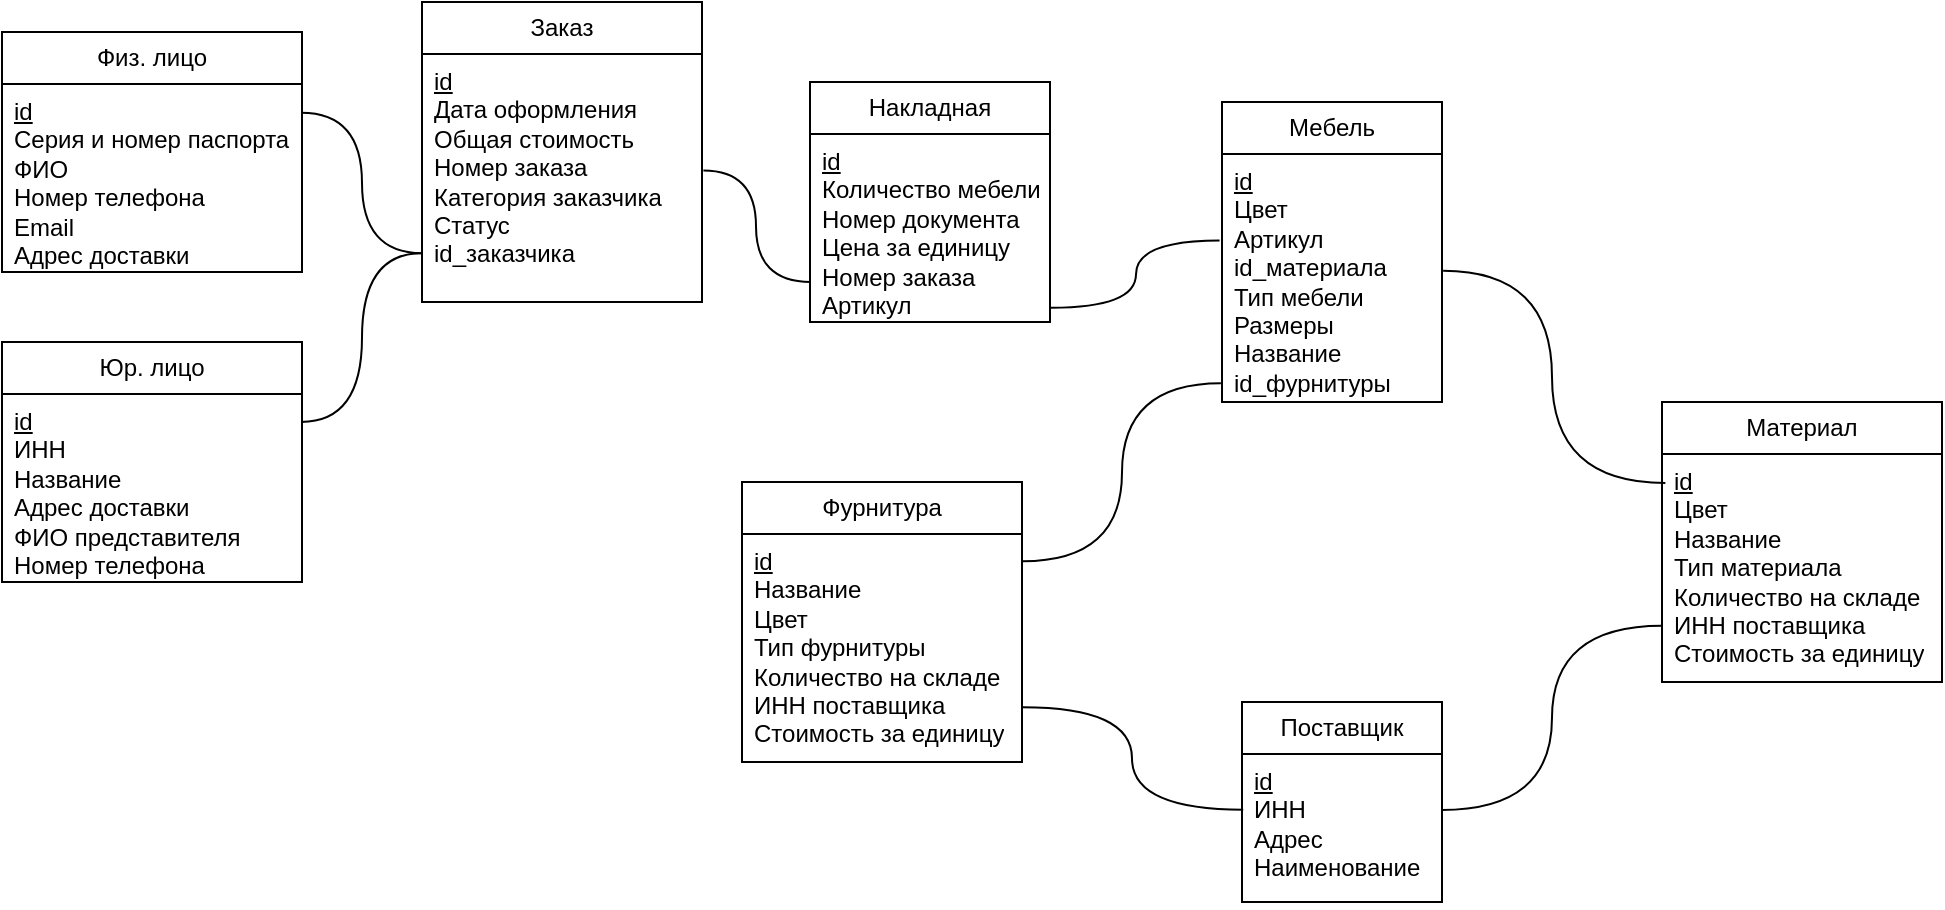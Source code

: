<mxfile version="22.1.2" type="device">
  <diagram name="Страница — 1" id="ITbXCDgDHhAvaYii6eS0">
    <mxGraphModel dx="473" dy="273" grid="1" gridSize="10" guides="1" tooltips="1" connect="1" arrows="1" fold="1" page="1" pageScale="1" pageWidth="827" pageHeight="1169" math="0" shadow="0">
      <root>
        <mxCell id="0" />
        <mxCell id="1" parent="0" />
        <mxCell id="dWGfFzWTr7BOs6LqSRkI-1" value="Физ. лицо" style="swimlane;fontStyle=0;childLayout=stackLayout;horizontal=1;startSize=26;fillColor=none;horizontalStack=0;resizeParent=1;resizeParentMax=0;resizeLast=0;collapsible=1;marginBottom=0;whiteSpace=wrap;html=1;" parent="1" vertex="1">
          <mxGeometry x="10" y="355" width="150" height="120" as="geometry" />
        </mxCell>
        <mxCell id="dWGfFzWTr7BOs6LqSRkI-2" value="&lt;u&gt;id&lt;br&gt;&lt;/u&gt;Серия и номер паспорта&lt;br&gt;ФИО&lt;br&gt;Номер телефона&lt;br&gt;Email&lt;br&gt;Адрес доставки" style="text;strokeColor=none;fillColor=none;align=left;verticalAlign=top;spacingLeft=4;spacingRight=4;overflow=hidden;rotatable=0;points=[[0,0.5],[1,0.5]];portConstraint=eastwest;whiteSpace=wrap;html=1;" parent="dWGfFzWTr7BOs6LqSRkI-1" vertex="1">
          <mxGeometry y="26" width="150" height="94" as="geometry" />
        </mxCell>
        <mxCell id="dWGfFzWTr7BOs6LqSRkI-5" value="Юр. лицо" style="swimlane;fontStyle=0;childLayout=stackLayout;horizontal=1;startSize=26;fillColor=none;horizontalStack=0;resizeParent=1;resizeParentMax=0;resizeLast=0;collapsible=1;marginBottom=0;whiteSpace=wrap;html=1;" parent="1" vertex="1">
          <mxGeometry x="10" y="510" width="150" height="120" as="geometry" />
        </mxCell>
        <mxCell id="dWGfFzWTr7BOs6LqSRkI-6" value="&lt;u&gt;id&lt;/u&gt;&lt;br&gt;ИНН&lt;br&gt;Название&lt;br&gt;Адрес доставки&lt;br&gt;ФИО представителя&lt;br&gt;Номер телефона" style="text;strokeColor=none;fillColor=none;align=left;verticalAlign=top;spacingLeft=4;spacingRight=4;overflow=hidden;rotatable=0;points=[[0,0.5],[1,0.5]];portConstraint=eastwest;whiteSpace=wrap;html=1;" parent="dWGfFzWTr7BOs6LqSRkI-5" vertex="1">
          <mxGeometry y="26" width="150" height="94" as="geometry" />
        </mxCell>
        <mxCell id="dWGfFzWTr7BOs6LqSRkI-9" value="Поставщик" style="swimlane;fontStyle=0;childLayout=stackLayout;horizontal=1;startSize=26;fillColor=none;horizontalStack=0;resizeParent=1;resizeParentMax=0;resizeLast=0;collapsible=1;marginBottom=0;whiteSpace=wrap;html=1;" parent="1" vertex="1">
          <mxGeometry x="630" y="690" width="100" height="100" as="geometry" />
        </mxCell>
        <mxCell id="dWGfFzWTr7BOs6LqSRkI-10" value="&lt;u&gt;id&lt;/u&gt;&lt;br&gt;ИНН&lt;br&gt;Адрес&lt;br&gt;Наименование" style="text;strokeColor=none;fillColor=none;align=left;verticalAlign=top;spacingLeft=4;spacingRight=4;overflow=hidden;rotatable=0;points=[[0,0.5],[1,0.5]];portConstraint=eastwest;whiteSpace=wrap;html=1;" parent="dWGfFzWTr7BOs6LqSRkI-9" vertex="1">
          <mxGeometry y="26" width="100" height="74" as="geometry" />
        </mxCell>
        <mxCell id="dWGfFzWTr7BOs6LqSRkI-13" value="Материал" style="swimlane;fontStyle=0;childLayout=stackLayout;horizontal=1;startSize=26;fillColor=none;horizontalStack=0;resizeParent=1;resizeParentMax=0;resizeLast=0;collapsible=1;marginBottom=0;whiteSpace=wrap;html=1;" parent="1" vertex="1">
          <mxGeometry x="840" y="540" width="140" height="140" as="geometry" />
        </mxCell>
        <mxCell id="dWGfFzWTr7BOs6LqSRkI-14" value="&lt;u&gt;id&lt;/u&gt;&lt;br&gt;Цвет&lt;br&gt;Название&lt;br&gt;Тип материала&lt;br&gt;Количество на складе&lt;br&gt;ИНН поставщика&lt;br&gt;Стоимость за единицу" style="text;strokeColor=none;fillColor=none;align=left;verticalAlign=top;spacingLeft=4;spacingRight=4;overflow=hidden;rotatable=0;points=[[0,0.5],[1,0.5]];portConstraint=eastwest;whiteSpace=wrap;html=1;" parent="dWGfFzWTr7BOs6LqSRkI-13" vertex="1">
          <mxGeometry y="26" width="140" height="114" as="geometry" />
        </mxCell>
        <mxCell id="dWGfFzWTr7BOs6LqSRkI-17" value="Накладная" style="swimlane;fontStyle=0;childLayout=stackLayout;horizontal=1;startSize=26;fillColor=none;horizontalStack=0;resizeParent=1;resizeParentMax=0;resizeLast=0;collapsible=1;marginBottom=0;whiteSpace=wrap;html=1;" parent="1" vertex="1">
          <mxGeometry x="414" y="380" width="120" height="120" as="geometry" />
        </mxCell>
        <mxCell id="dWGfFzWTr7BOs6LqSRkI-18" value="&lt;u&gt;id&lt;/u&gt;&lt;br&gt;Количество мебели&lt;br&gt;Номер документа&lt;br&gt;Цена за единицу&lt;br&gt;Номер заказа&lt;br&gt;Артикул" style="text;strokeColor=none;fillColor=none;align=left;verticalAlign=top;spacingLeft=4;spacingRight=4;overflow=hidden;rotatable=0;points=[[0,0.5],[1,0.5]];portConstraint=eastwest;whiteSpace=wrap;html=1;" parent="dWGfFzWTr7BOs6LqSRkI-17" vertex="1">
          <mxGeometry y="26" width="120" height="94" as="geometry" />
        </mxCell>
        <mxCell id="dWGfFzWTr7BOs6LqSRkI-21" value="Заказ" style="swimlane;fontStyle=0;childLayout=stackLayout;horizontal=1;startSize=26;fillColor=none;horizontalStack=0;resizeParent=1;resizeParentMax=0;resizeLast=0;collapsible=1;marginBottom=0;whiteSpace=wrap;html=1;" parent="1" vertex="1">
          <mxGeometry x="220" y="340" width="140" height="150" as="geometry" />
        </mxCell>
        <mxCell id="dWGfFzWTr7BOs6LqSRkI-22" value="&lt;u&gt;id&lt;/u&gt;&lt;br&gt;Дата оформления&lt;br&gt;Общая стоимость&lt;br&gt;Номер заказа&lt;br&gt;Категория заказчика&lt;br&gt;Статус&lt;br&gt;id_заказчика" style="text;strokeColor=none;fillColor=none;align=left;verticalAlign=top;spacingLeft=4;spacingRight=4;overflow=hidden;rotatable=0;points=[[0,0.5],[1,0.5]];portConstraint=eastwest;whiteSpace=wrap;html=1;" parent="dWGfFzWTr7BOs6LqSRkI-21" vertex="1">
          <mxGeometry y="26" width="140" height="124" as="geometry" />
        </mxCell>
        <mxCell id="dWGfFzWTr7BOs6LqSRkI-25" value="Фурнитура" style="swimlane;fontStyle=0;childLayout=stackLayout;horizontal=1;startSize=26;fillColor=none;horizontalStack=0;resizeParent=1;resizeParentMax=0;resizeLast=0;collapsible=1;marginBottom=0;whiteSpace=wrap;html=1;" parent="1" vertex="1">
          <mxGeometry x="380" y="580" width="140" height="140" as="geometry" />
        </mxCell>
        <mxCell id="dWGfFzWTr7BOs6LqSRkI-26" value="&lt;u&gt;id&lt;/u&gt;&lt;br&gt;Название&lt;br&gt;Цвет&lt;br&gt;Тип фурнитуры&lt;br&gt;Количество на складе&lt;br&gt;ИНН поставщика&lt;br&gt;Стоимость за единицу" style="text;strokeColor=none;fillColor=none;align=left;verticalAlign=top;spacingLeft=4;spacingRight=4;overflow=hidden;rotatable=0;points=[[0,0.5],[1,0.5]];portConstraint=eastwest;whiteSpace=wrap;html=1;" parent="dWGfFzWTr7BOs6LqSRkI-25" vertex="1">
          <mxGeometry y="26" width="140" height="114" as="geometry" />
        </mxCell>
        <mxCell id="dWGfFzWTr7BOs6LqSRkI-29" style="edgeStyle=orthogonalEdgeStyle;rounded=0;orthogonalLoop=1;jettySize=auto;html=1;entryX=0;entryY=0.803;entryDx=0;entryDy=0;entryPerimeter=0;endArrow=none;endFill=0;exitX=0.997;exitY=0.153;exitDx=0;exitDy=0;exitPerimeter=0;curved=1;" parent="1" source="dWGfFzWTr7BOs6LqSRkI-2" target="dWGfFzWTr7BOs6LqSRkI-22" edge="1">
          <mxGeometry relative="1" as="geometry" />
        </mxCell>
        <mxCell id="dWGfFzWTr7BOs6LqSRkI-30" style="edgeStyle=orthogonalEdgeStyle;rounded=0;orthogonalLoop=1;jettySize=auto;html=1;endArrow=none;endFill=0;exitX=0.997;exitY=0.149;exitDx=0;exitDy=0;exitPerimeter=0;entryX=-0.002;entryY=0.803;entryDx=0;entryDy=0;entryPerimeter=0;curved=1;" parent="1" source="dWGfFzWTr7BOs6LqSRkI-6" target="dWGfFzWTr7BOs6LqSRkI-22" edge="1">
          <mxGeometry relative="1" as="geometry">
            <mxPoint x="190" y="460" as="targetPoint" />
          </mxGeometry>
        </mxCell>
        <mxCell id="dWGfFzWTr7BOs6LqSRkI-31" style="edgeStyle=orthogonalEdgeStyle;rounded=0;orthogonalLoop=1;jettySize=auto;html=1;endArrow=none;endFill=0;entryX=0.003;entryY=0.787;entryDx=0;entryDy=0;entryPerimeter=0;exitX=1.005;exitY=0.47;exitDx=0;exitDy=0;exitPerimeter=0;curved=1;" parent="1" source="dWGfFzWTr7BOs6LqSRkI-22" target="dWGfFzWTr7BOs6LqSRkI-18" edge="1">
          <mxGeometry relative="1" as="geometry">
            <mxPoint x="400" y="400" as="targetPoint" />
          </mxGeometry>
        </mxCell>
        <mxCell id="dWGfFzWTr7BOs6LqSRkI-32" value="Мебель" style="swimlane;fontStyle=0;childLayout=stackLayout;horizontal=1;startSize=26;fillColor=none;horizontalStack=0;resizeParent=1;resizeParentMax=0;resizeLast=0;collapsible=1;marginBottom=0;whiteSpace=wrap;html=1;" parent="1" vertex="1">
          <mxGeometry x="620" y="390" width="110" height="150" as="geometry" />
        </mxCell>
        <mxCell id="dWGfFzWTr7BOs6LqSRkI-33" value="&lt;u&gt;id&lt;/u&gt;&lt;br&gt;Цвет&lt;br&gt;Артикул&lt;br&gt;id_материала&lt;br&gt;Тип мебели&lt;br&gt;Размеры&lt;br&gt;Название&lt;br&gt;id_фурнитуры" style="text;strokeColor=none;fillColor=none;align=left;verticalAlign=top;spacingLeft=4;spacingRight=4;overflow=hidden;rotatable=0;points=[[0,0.5],[1,0.5]];portConstraint=eastwest;whiteSpace=wrap;html=1;" parent="dWGfFzWTr7BOs6LqSRkI-32" vertex="1">
          <mxGeometry y="26" width="110" height="124" as="geometry" />
        </mxCell>
        <mxCell id="dWGfFzWTr7BOs6LqSRkI-36" style="edgeStyle=orthogonalEdgeStyle;rounded=0;orthogonalLoop=1;jettySize=auto;html=1;entryX=-0.011;entryY=0.349;entryDx=0;entryDy=0;entryPerimeter=0;endArrow=none;endFill=0;exitX=1.004;exitY=0.924;exitDx=0;exitDy=0;exitPerimeter=0;curved=1;" parent="1" source="dWGfFzWTr7BOs6LqSRkI-18" target="dWGfFzWTr7BOs6LqSRkI-33" edge="1">
          <mxGeometry relative="1" as="geometry" />
        </mxCell>
        <mxCell id="dWGfFzWTr7BOs6LqSRkI-37" style="edgeStyle=orthogonalEdgeStyle;rounded=0;orthogonalLoop=1;jettySize=auto;html=1;entryX=0.012;entryY=0.127;entryDx=0;entryDy=0;entryPerimeter=0;endArrow=none;endFill=0;exitX=1.005;exitY=0.471;exitDx=0;exitDy=0;exitPerimeter=0;curved=1;" parent="1" source="dWGfFzWTr7BOs6LqSRkI-33" target="dWGfFzWTr7BOs6LqSRkI-14" edge="1">
          <mxGeometry relative="1" as="geometry" />
        </mxCell>
        <mxCell id="dWGfFzWTr7BOs6LqSRkI-38" style="edgeStyle=orthogonalEdgeStyle;rounded=0;orthogonalLoop=1;jettySize=auto;html=1;entryX=-0.005;entryY=0.924;entryDx=0;entryDy=0;entryPerimeter=0;endArrow=none;endFill=0;exitX=1.002;exitY=0.12;exitDx=0;exitDy=0;exitPerimeter=0;curved=1;" parent="1" source="dWGfFzWTr7BOs6LqSRkI-26" target="dWGfFzWTr7BOs6LqSRkI-33" edge="1">
          <mxGeometry relative="1" as="geometry" />
        </mxCell>
        <mxCell id="dWGfFzWTr7BOs6LqSRkI-40" style="edgeStyle=orthogonalEdgeStyle;rounded=0;orthogonalLoop=1;jettySize=auto;html=1;entryX=0.006;entryY=0.376;entryDx=0;entryDy=0;entryPerimeter=0;endArrow=none;endFill=0;exitX=1.001;exitY=0.76;exitDx=0;exitDy=0;exitPerimeter=0;curved=1;" parent="1" source="dWGfFzWTr7BOs6LqSRkI-26" target="dWGfFzWTr7BOs6LqSRkI-10" edge="1">
          <mxGeometry relative="1" as="geometry" />
        </mxCell>
        <mxCell id="dWGfFzWTr7BOs6LqSRkI-41" style="edgeStyle=orthogonalEdgeStyle;rounded=0;orthogonalLoop=1;jettySize=auto;html=1;entryX=0.001;entryY=0.753;entryDx=0;entryDy=0;entryPerimeter=0;endArrow=none;endFill=0;exitX=0.997;exitY=0.378;exitDx=0;exitDy=0;exitPerimeter=0;curved=1;" parent="1" source="dWGfFzWTr7BOs6LqSRkI-10" target="dWGfFzWTr7BOs6LqSRkI-14" edge="1">
          <mxGeometry relative="1" as="geometry" />
        </mxCell>
      </root>
    </mxGraphModel>
  </diagram>
</mxfile>
